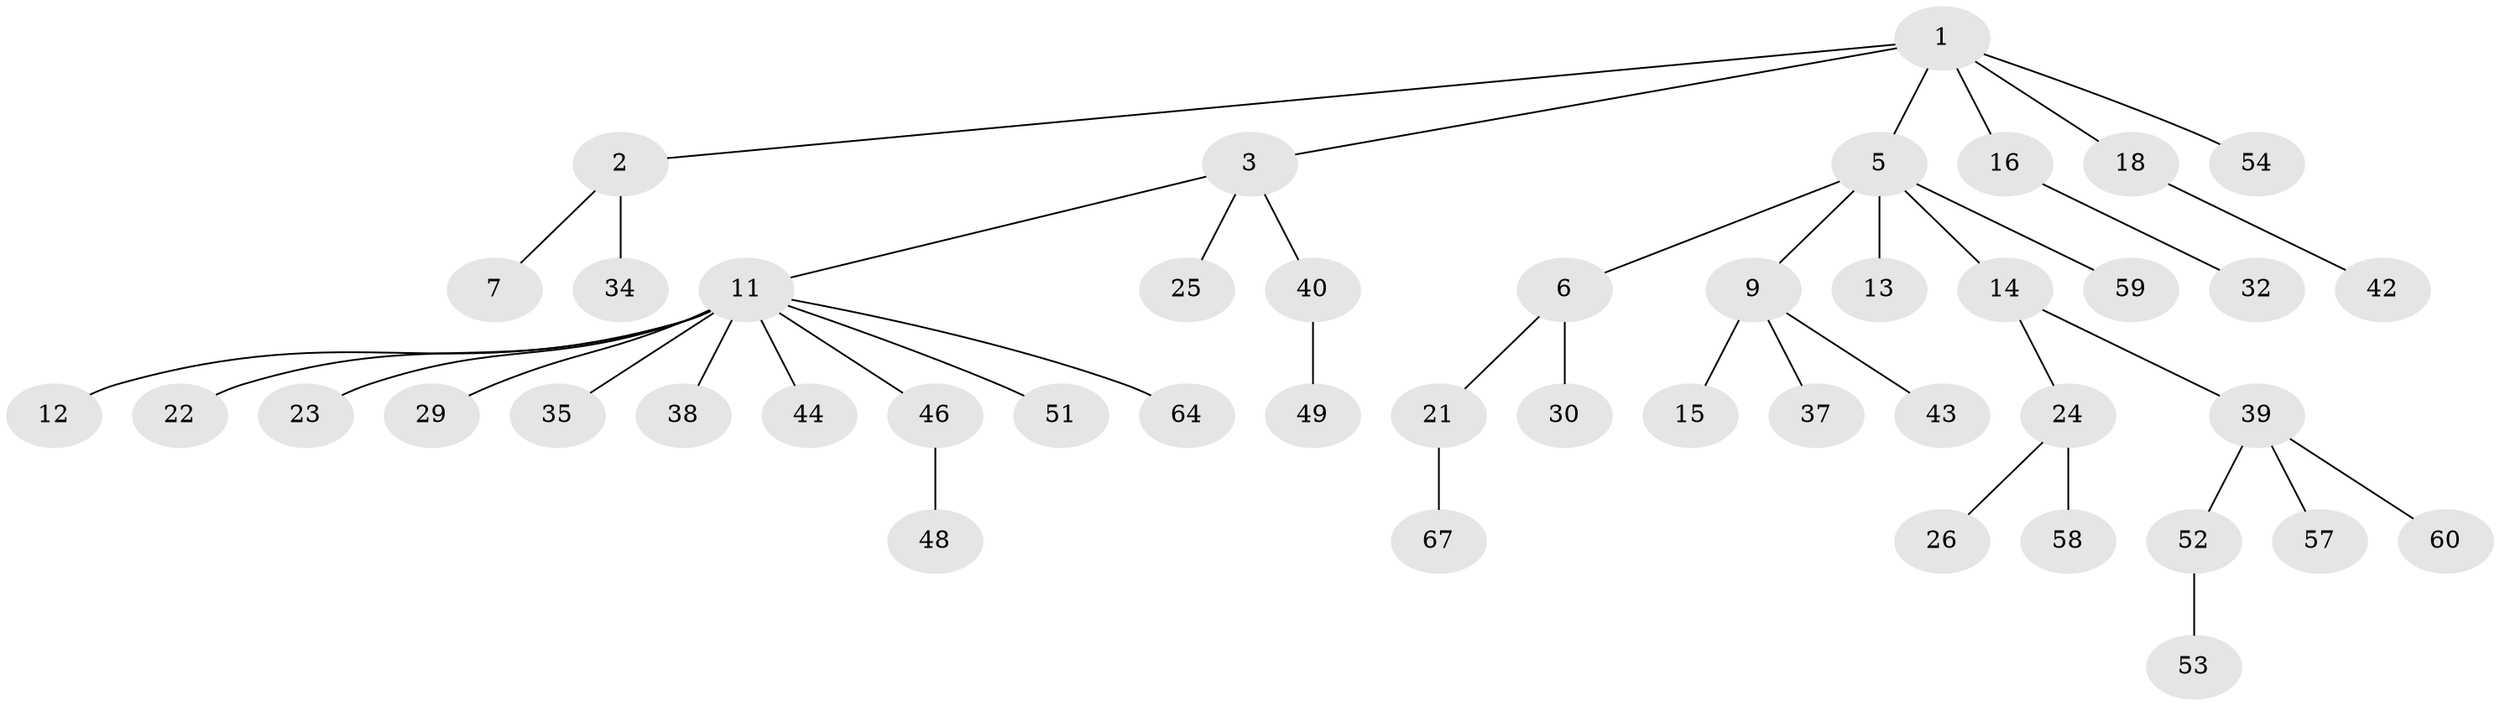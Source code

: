 // original degree distribution, {5: 0.029411764705882353, 3: 0.11764705882352941, 4: 0.07352941176470588, 2: 0.23529411764705882, 7: 0.014705882352941176, 1: 0.5147058823529411, 6: 0.014705882352941176}
// Generated by graph-tools (version 1.1) at 2025/11/02/27/25 16:11:25]
// undirected, 45 vertices, 44 edges
graph export_dot {
graph [start="1"]
  node [color=gray90,style=filled];
  1 [super="+4"];
  2 [super="+33"];
  3 [super="+10"];
  5 [super="+8"];
  6 [super="+20"];
  7 [super="+45"];
  9 [super="+17"];
  11 [super="+27"];
  12 [super="+28"];
  13 [super="+63"];
  14 [super="+31"];
  15 [super="+65"];
  16 [super="+36"];
  18 [super="+19"];
  21;
  22;
  23;
  24 [super="+61"];
  25;
  26;
  29;
  30;
  32 [super="+55"];
  34 [super="+68"];
  35 [super="+50"];
  37 [super="+62"];
  38;
  39 [super="+41"];
  40;
  42 [super="+47"];
  43;
  44;
  46;
  48;
  49 [super="+66"];
  51;
  52 [super="+56"];
  53;
  54;
  57;
  58;
  59;
  60;
  64;
  67;
  1 -- 2;
  1 -- 3;
  1 -- 5;
  1 -- 18;
  1 -- 16;
  1 -- 54;
  2 -- 7;
  2 -- 34;
  3 -- 25;
  3 -- 40;
  3 -- 11;
  5 -- 6;
  5 -- 14;
  5 -- 59;
  5 -- 9;
  5 -- 13;
  6 -- 21;
  6 -- 30;
  9 -- 15;
  9 -- 37;
  9 -- 43;
  11 -- 12;
  11 -- 22;
  11 -- 23;
  11 -- 46;
  11 -- 64;
  11 -- 35;
  11 -- 51;
  11 -- 38;
  11 -- 44;
  11 -- 29;
  14 -- 24;
  14 -- 39;
  16 -- 32;
  18 -- 42;
  21 -- 67;
  24 -- 26;
  24 -- 58;
  39 -- 60;
  39 -- 57;
  39 -- 52;
  40 -- 49;
  46 -- 48;
  52 -- 53;
}

